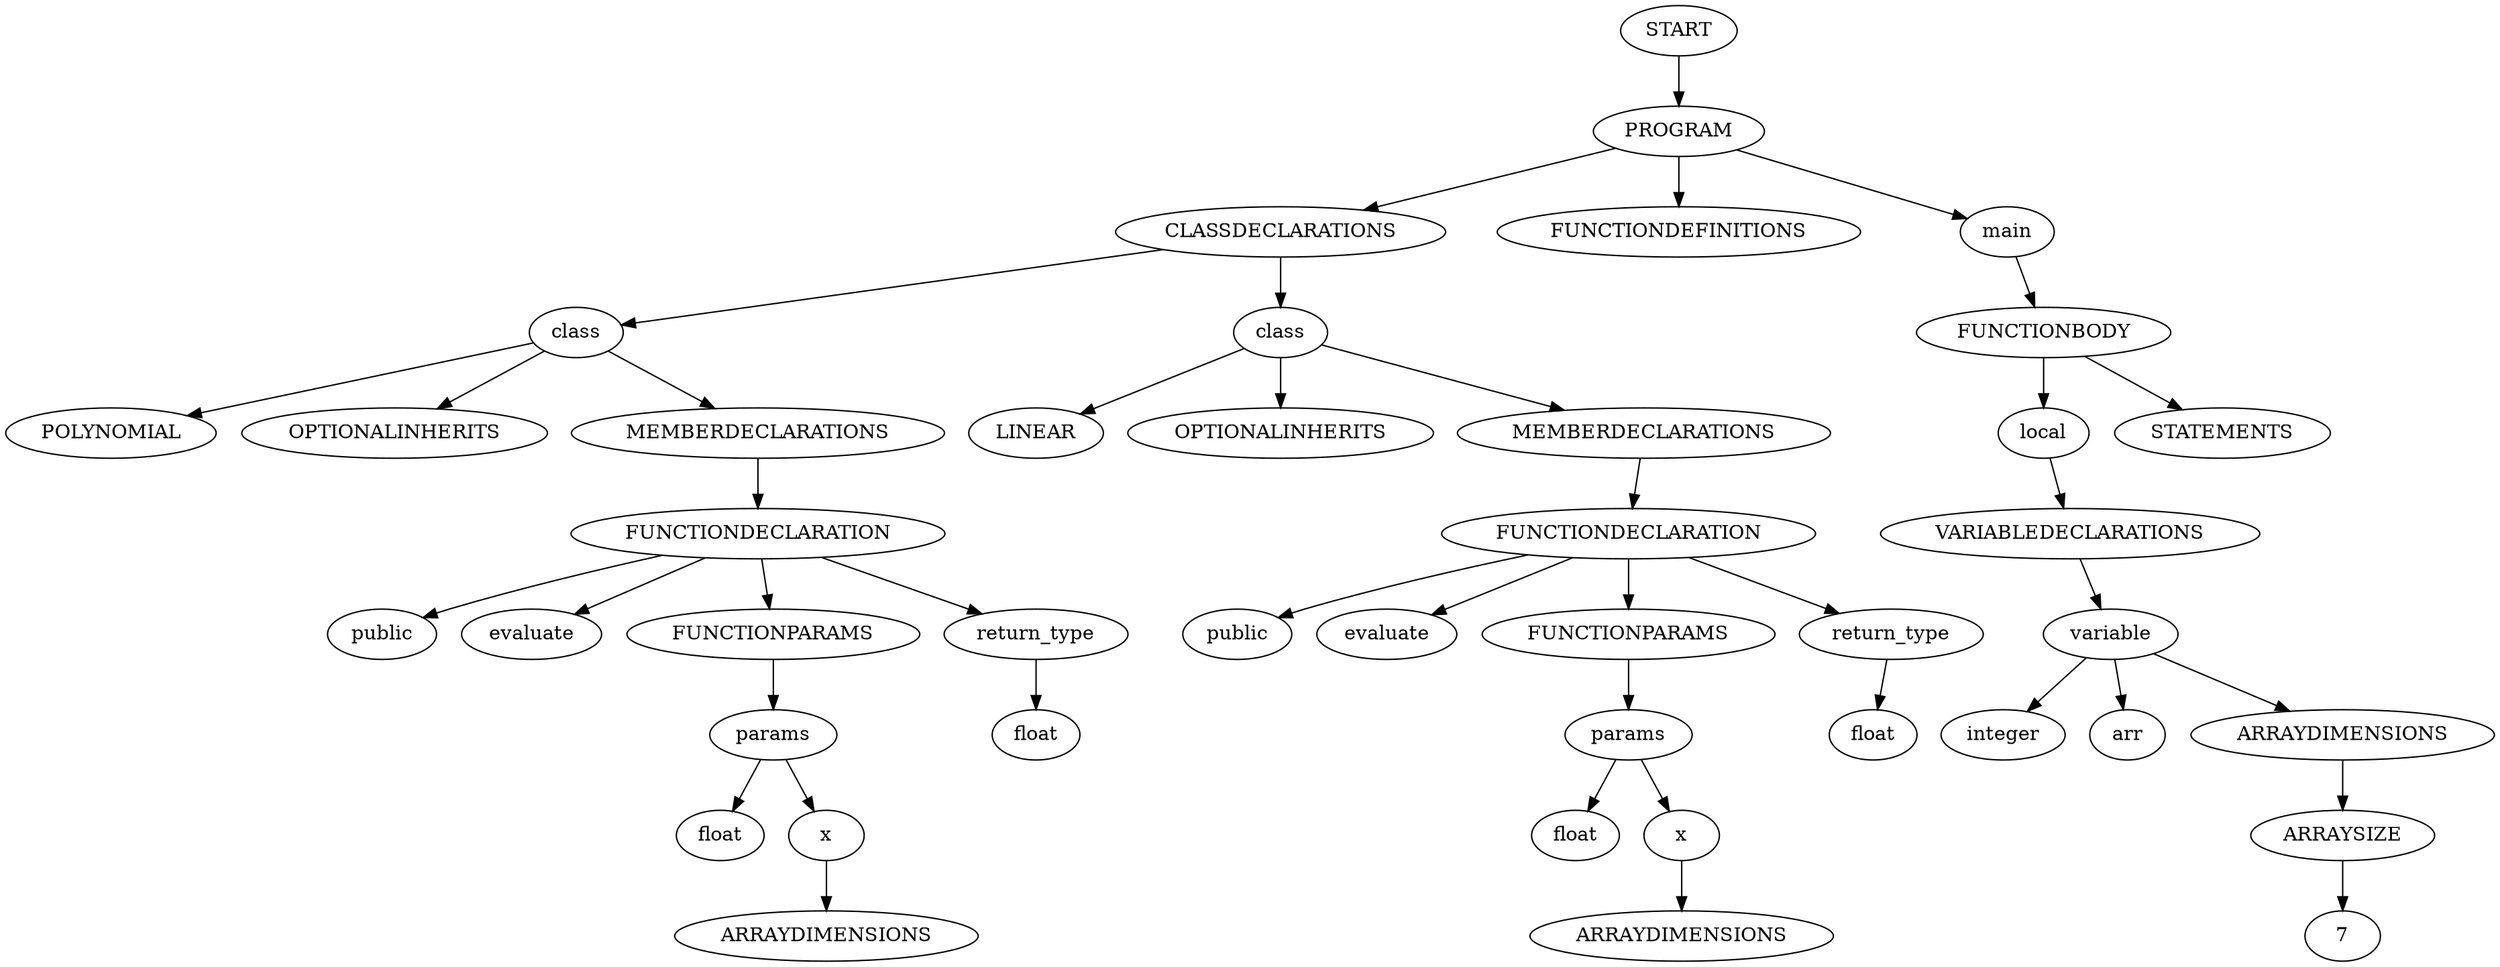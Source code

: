 digraph AST {
0 [label="START"];
0 -> 1;
1 [label="PROGRAM"];
1 -> 2;
2 [label="CLASSDECLARATIONS"];
2 -> 3;
3 [label="class"];
3 -> 4;
4 [label="POLYNOMIAL"];
3 -> 5;
5 [label="OPTIONALINHERITS"];
3 -> 6;
6 [label="MEMBERDECLARATIONS"];
6 -> 9;
9 [label="FUNCTIONDECLARATION"];
9 -> 7;
7 [label="public"];
9 -> 8;
8 [label="evaluate"];
9 -> 10;
10 [label="FUNCTIONPARAMS"];
10 -> 11;
11 [label="params"];
11 -> 12;
12 [label="float"];
11 -> 13;
13 [label="x"];
13 -> 14;
14 [label="ARRAYDIMENSIONS"];
9 -> 16;
16 [label="return_type"];
16 -> 17;
17 [label="float"];
2 -> 20;
20 [label="class"];
20 -> 21;
21 [label="LINEAR"];
20 -> 22;
22 [label="OPTIONALINHERITS"];
20 -> 23;
23 [label="MEMBERDECLARATIONS"];
23 -> 26;
26 [label="FUNCTIONDECLARATION"];
26 -> 24;
24 [label="public"];
26 -> 25;
25 [label="evaluate"];
26 -> 27;
27 [label="FUNCTIONPARAMS"];
27 -> 28;
28 [label="params"];
28 -> 29;
29 [label="float"];
28 -> 30;
30 [label="x"];
30 -> 31;
31 [label="ARRAYDIMENSIONS"];
26 -> 33;
33 [label="return_type"];
33 -> 34;
34 [label="float"];
1 -> 37;
37 [label="FUNCTIONDEFINITIONS"];
1 -> 38;
38 [label="main"];
38 -> 39;
39 [label="FUNCTIONBODY"];
39 -> 40;
40 [label="local"];
40 -> 41;
41 [label="VARIABLEDECLARATIONS"];
41 -> 43;
43 [label="variable"];
43 -> 42;
42 [label="integer"];
43 -> 44;
44 [label="arr"];
43 -> 45;
45 [label="ARRAYDIMENSIONS"];
45 -> 46;
46 [label="ARRAYSIZE"];
46 -> 47;
47 [label="7"];
39 -> 50;
50 [label="STATEMENTS"];
}